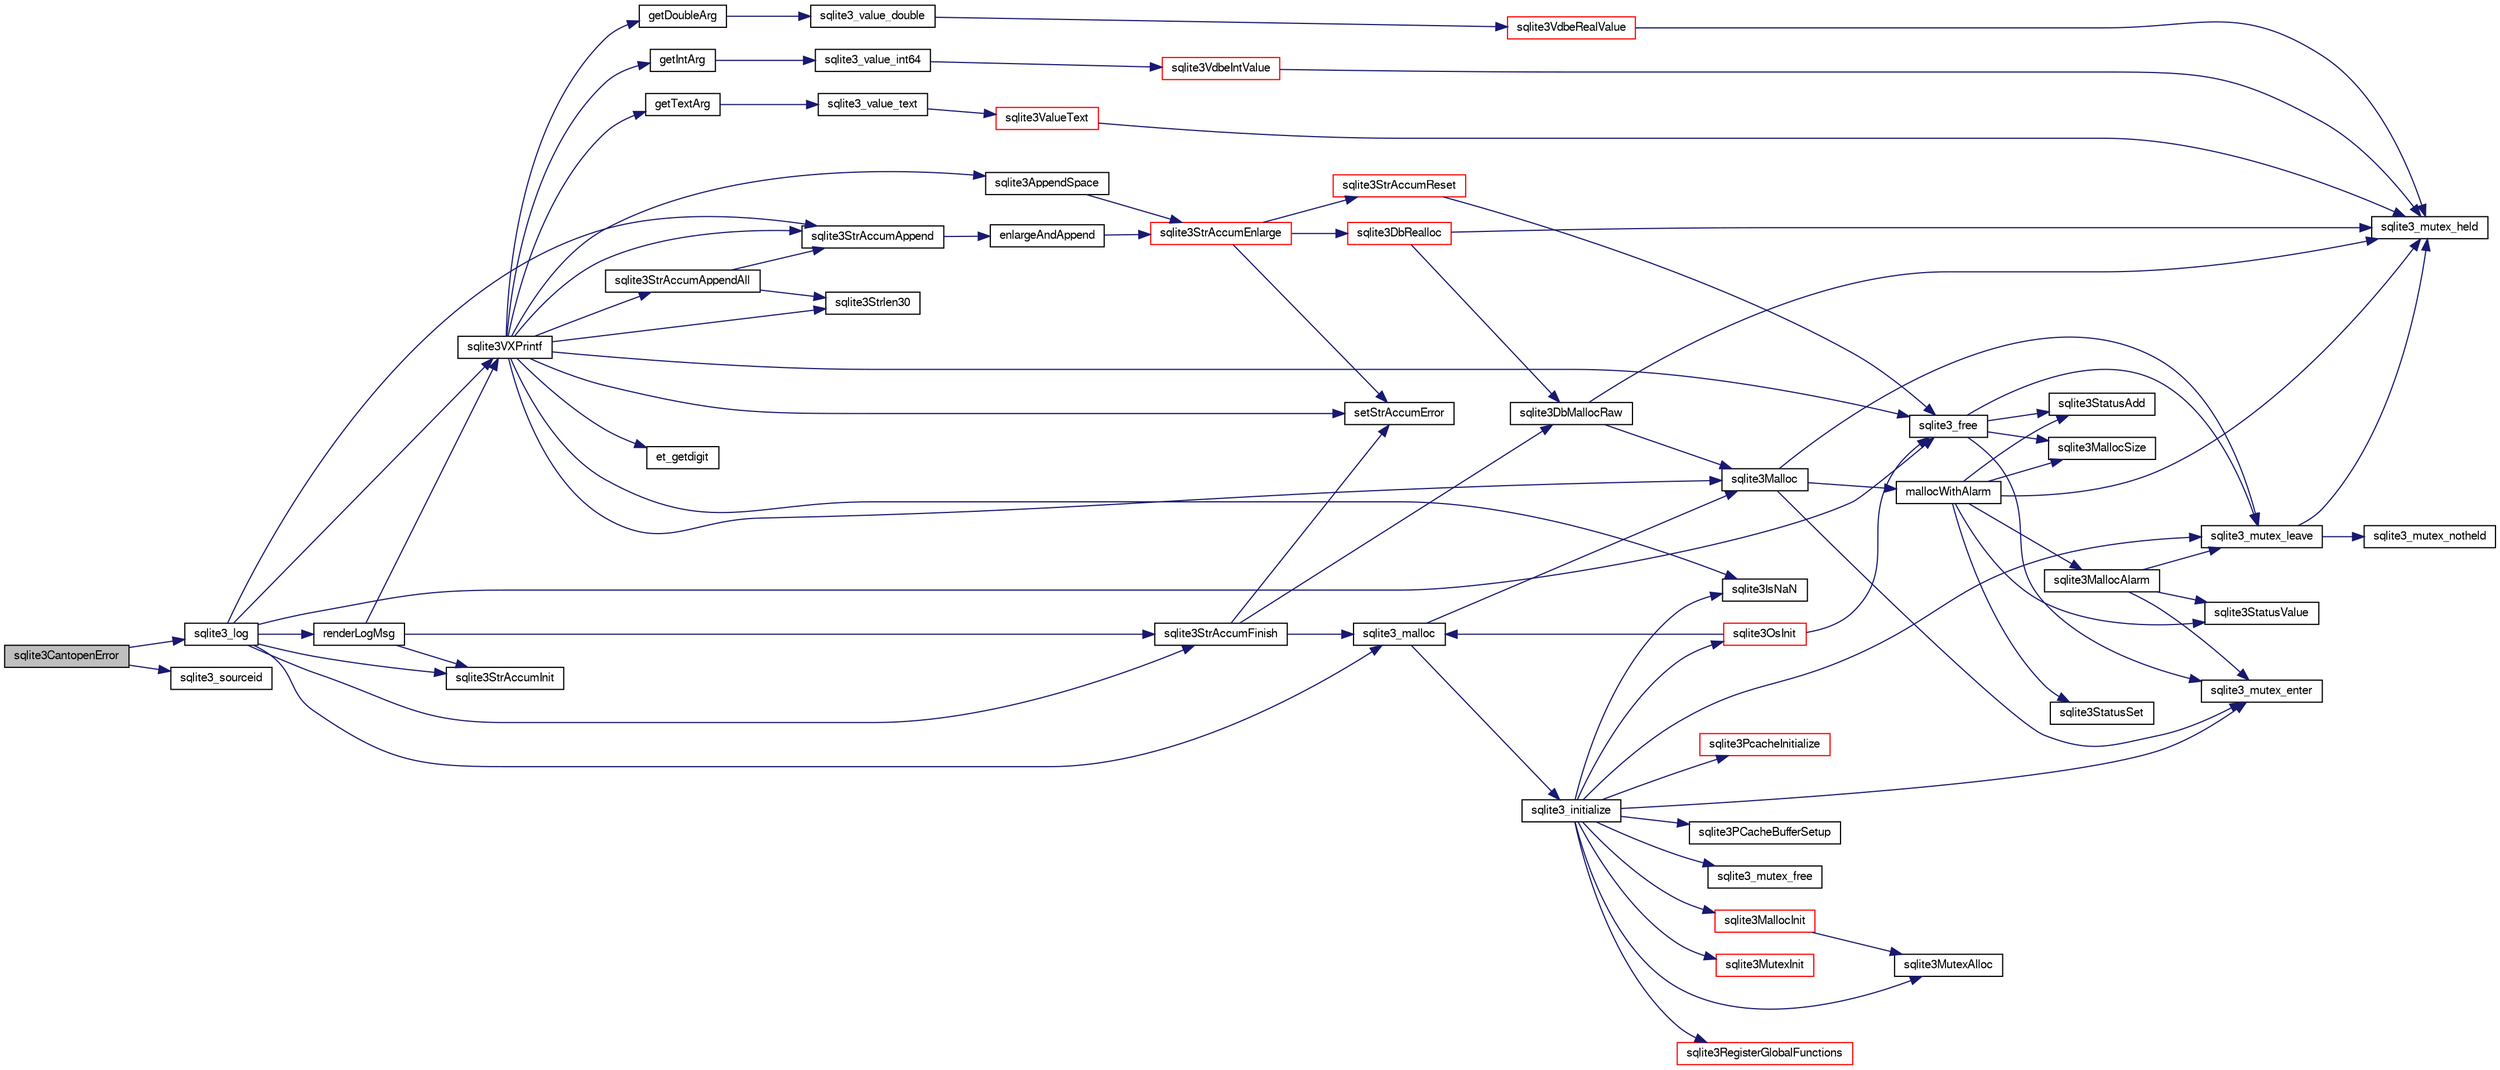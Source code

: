 digraph "sqlite3CantopenError"
{
  edge [fontname="FreeSans",fontsize="10",labelfontname="FreeSans",labelfontsize="10"];
  node [fontname="FreeSans",fontsize="10",shape=record];
  rankdir="LR";
  Node468577 [label="sqlite3CantopenError",height=0.2,width=0.4,color="black", fillcolor="grey75", style="filled", fontcolor="black"];
  Node468577 -> Node468578 [color="midnightblue",fontsize="10",style="solid",fontname="FreeSans"];
  Node468578 [label="sqlite3_log",height=0.2,width=0.4,color="black", fillcolor="white", style="filled",URL="$sqlite3_8c.html#a298c9699bf9c143662c6b1fec4b2dc3b"];
  Node468578 -> Node468579 [color="midnightblue",fontsize="10",style="solid",fontname="FreeSans"];
  Node468579 [label="renderLogMsg",height=0.2,width=0.4,color="black", fillcolor="white", style="filled",URL="$sqlite3_8c.html#a7a02b43ce0a27bb52085c7f446d115af"];
  Node468579 -> Node468580 [color="midnightblue",fontsize="10",style="solid",fontname="FreeSans"];
  Node468580 [label="sqlite3StrAccumInit",height=0.2,width=0.4,color="black", fillcolor="white", style="filled",URL="$sqlite3_8c.html#aabf95e113b9d54d519cd15a56215f560"];
  Node468579 -> Node468581 [color="midnightblue",fontsize="10",style="solid",fontname="FreeSans"];
  Node468581 [label="sqlite3VXPrintf",height=0.2,width=0.4,color="black", fillcolor="white", style="filled",URL="$sqlite3_8c.html#a63c25806c9bd4a2b76f9a0eb232c6bde"];
  Node468581 -> Node468582 [color="midnightblue",fontsize="10",style="solid",fontname="FreeSans"];
  Node468582 [label="sqlite3StrAccumAppend",height=0.2,width=0.4,color="black", fillcolor="white", style="filled",URL="$sqlite3_8c.html#a56664fa33def33c5a5245b623441d5e0"];
  Node468582 -> Node468583 [color="midnightblue",fontsize="10",style="solid",fontname="FreeSans"];
  Node468583 [label="enlargeAndAppend",height=0.2,width=0.4,color="black", fillcolor="white", style="filled",URL="$sqlite3_8c.html#a25b21e61dc0883d849890eaa8a18088a"];
  Node468583 -> Node468584 [color="midnightblue",fontsize="10",style="solid",fontname="FreeSans"];
  Node468584 [label="sqlite3StrAccumEnlarge",height=0.2,width=0.4,color="red", fillcolor="white", style="filled",URL="$sqlite3_8c.html#a38976500a97c69d65086eeccca82dd96"];
  Node468584 -> Node468585 [color="midnightblue",fontsize="10",style="solid",fontname="FreeSans"];
  Node468585 [label="setStrAccumError",height=0.2,width=0.4,color="black", fillcolor="white", style="filled",URL="$sqlite3_8c.html#a3dc479a1fc8ba1ab8edfe51f8a0b102c"];
  Node468584 -> Node468586 [color="midnightblue",fontsize="10",style="solid",fontname="FreeSans"];
  Node468586 [label="sqlite3StrAccumReset",height=0.2,width=0.4,color="red", fillcolor="white", style="filled",URL="$sqlite3_8c.html#ad7e70f4ec9d2fa3a63a371e2c7c555d8"];
  Node468586 -> Node468593 [color="midnightblue",fontsize="10",style="solid",fontname="FreeSans"];
  Node468593 [label="sqlite3_free",height=0.2,width=0.4,color="black", fillcolor="white", style="filled",URL="$sqlite3_8c.html#a6552349e36a8a691af5487999ab09519"];
  Node468593 -> Node468594 [color="midnightblue",fontsize="10",style="solid",fontname="FreeSans"];
  Node468594 [label="sqlite3_mutex_enter",height=0.2,width=0.4,color="black", fillcolor="white", style="filled",URL="$sqlite3_8c.html#a1c12cde690bd89f104de5cbad12a6bf5"];
  Node468593 -> Node468595 [color="midnightblue",fontsize="10",style="solid",fontname="FreeSans"];
  Node468595 [label="sqlite3StatusAdd",height=0.2,width=0.4,color="black", fillcolor="white", style="filled",URL="$sqlite3_8c.html#afa029f93586aeab4cc85360905dae9cd"];
  Node468593 -> Node468591 [color="midnightblue",fontsize="10",style="solid",fontname="FreeSans"];
  Node468591 [label="sqlite3MallocSize",height=0.2,width=0.4,color="black", fillcolor="white", style="filled",URL="$sqlite3_8c.html#acf5d2a5f35270bafb050bd2def576955"];
  Node468593 -> Node468596 [color="midnightblue",fontsize="10",style="solid",fontname="FreeSans"];
  Node468596 [label="sqlite3_mutex_leave",height=0.2,width=0.4,color="black", fillcolor="white", style="filled",URL="$sqlite3_8c.html#a5838d235601dbd3c1fa993555c6bcc93"];
  Node468596 -> Node468588 [color="midnightblue",fontsize="10",style="solid",fontname="FreeSans"];
  Node468588 [label="sqlite3_mutex_held",height=0.2,width=0.4,color="black", fillcolor="white", style="filled",URL="$sqlite3_8c.html#acf77da68932b6bc163c5e68547ecc3e7"];
  Node468596 -> Node468597 [color="midnightblue",fontsize="10",style="solid",fontname="FreeSans"];
  Node468597 [label="sqlite3_mutex_notheld",height=0.2,width=0.4,color="black", fillcolor="white", style="filled",URL="$sqlite3_8c.html#a83967c837c1c000d3b5adcfaa688f5dc"];
  Node468584 -> Node468598 [color="midnightblue",fontsize="10",style="solid",fontname="FreeSans"];
  Node468598 [label="sqlite3DbRealloc",height=0.2,width=0.4,color="red", fillcolor="white", style="filled",URL="$sqlite3_8c.html#ae028f4902a9d29bcaf310ff289ee87dc"];
  Node468598 -> Node468588 [color="midnightblue",fontsize="10",style="solid",fontname="FreeSans"];
  Node468598 -> Node468599 [color="midnightblue",fontsize="10",style="solid",fontname="FreeSans"];
  Node468599 [label="sqlite3DbMallocRaw",height=0.2,width=0.4,color="black", fillcolor="white", style="filled",URL="$sqlite3_8c.html#abbe8be0cf7175e11ddc3e2218fad924e"];
  Node468599 -> Node468588 [color="midnightblue",fontsize="10",style="solid",fontname="FreeSans"];
  Node468599 -> Node468600 [color="midnightblue",fontsize="10",style="solid",fontname="FreeSans"];
  Node468600 [label="sqlite3Malloc",height=0.2,width=0.4,color="black", fillcolor="white", style="filled",URL="$sqlite3_8c.html#a361a2eaa846b1885f123abe46f5d8b2b"];
  Node468600 -> Node468594 [color="midnightblue",fontsize="10",style="solid",fontname="FreeSans"];
  Node468600 -> Node468601 [color="midnightblue",fontsize="10",style="solid",fontname="FreeSans"];
  Node468601 [label="mallocWithAlarm",height=0.2,width=0.4,color="black", fillcolor="white", style="filled",URL="$sqlite3_8c.html#ab070d5cf8e48ec8a6a43cf025d48598b"];
  Node468601 -> Node468588 [color="midnightblue",fontsize="10",style="solid",fontname="FreeSans"];
  Node468601 -> Node468602 [color="midnightblue",fontsize="10",style="solid",fontname="FreeSans"];
  Node468602 [label="sqlite3StatusSet",height=0.2,width=0.4,color="black", fillcolor="white", style="filled",URL="$sqlite3_8c.html#afec7586c01fcb5ea17dc9d7725a589d9"];
  Node468601 -> Node468603 [color="midnightblue",fontsize="10",style="solid",fontname="FreeSans"];
  Node468603 [label="sqlite3StatusValue",height=0.2,width=0.4,color="black", fillcolor="white", style="filled",URL="$sqlite3_8c.html#a30b8ac296c6e200c1fa57708d52c6ef6"];
  Node468601 -> Node468604 [color="midnightblue",fontsize="10",style="solid",fontname="FreeSans"];
  Node468604 [label="sqlite3MallocAlarm",height=0.2,width=0.4,color="black", fillcolor="white", style="filled",URL="$sqlite3_8c.html#ada66988e8471d1198f3219c062377508"];
  Node468604 -> Node468603 [color="midnightblue",fontsize="10",style="solid",fontname="FreeSans"];
  Node468604 -> Node468596 [color="midnightblue",fontsize="10",style="solid",fontname="FreeSans"];
  Node468604 -> Node468594 [color="midnightblue",fontsize="10",style="solid",fontname="FreeSans"];
  Node468601 -> Node468591 [color="midnightblue",fontsize="10",style="solid",fontname="FreeSans"];
  Node468601 -> Node468595 [color="midnightblue",fontsize="10",style="solid",fontname="FreeSans"];
  Node468600 -> Node468596 [color="midnightblue",fontsize="10",style="solid",fontname="FreeSans"];
  Node468581 -> Node468854 [color="midnightblue",fontsize="10",style="solid",fontname="FreeSans"];
  Node468854 [label="getIntArg",height=0.2,width=0.4,color="black", fillcolor="white", style="filled",URL="$sqlite3_8c.html#abff258963dbd9205fb299851a64c67be"];
  Node468854 -> Node468738 [color="midnightblue",fontsize="10",style="solid",fontname="FreeSans"];
  Node468738 [label="sqlite3_value_int64",height=0.2,width=0.4,color="black", fillcolor="white", style="filled",URL="$sqlite3_8c.html#ab38d8627f4750672e72712df0b709e0d"];
  Node468738 -> Node468726 [color="midnightblue",fontsize="10",style="solid",fontname="FreeSans"];
  Node468726 [label="sqlite3VdbeIntValue",height=0.2,width=0.4,color="red", fillcolor="white", style="filled",URL="$sqlite3_8c.html#a3dc28e3bfdbecf81633c3697a3aacd45"];
  Node468726 -> Node468588 [color="midnightblue",fontsize="10",style="solid",fontname="FreeSans"];
  Node468581 -> Node468600 [color="midnightblue",fontsize="10",style="solid",fontname="FreeSans"];
  Node468581 -> Node468585 [color="midnightblue",fontsize="10",style="solid",fontname="FreeSans"];
  Node468581 -> Node468855 [color="midnightblue",fontsize="10",style="solid",fontname="FreeSans"];
  Node468855 [label="getDoubleArg",height=0.2,width=0.4,color="black", fillcolor="white", style="filled",URL="$sqlite3_8c.html#a1cf25120072c85bd261983b24c12c3d9"];
  Node468855 -> Node468742 [color="midnightblue",fontsize="10",style="solid",fontname="FreeSans"];
  Node468742 [label="sqlite3_value_double",height=0.2,width=0.4,color="black", fillcolor="white", style="filled",URL="$sqlite3_8c.html#a3e50c1a2dd484a8b6911c9d163816b88"];
  Node468742 -> Node468743 [color="midnightblue",fontsize="10",style="solid",fontname="FreeSans"];
  Node468743 [label="sqlite3VdbeRealValue",height=0.2,width=0.4,color="red", fillcolor="white", style="filled",URL="$sqlite3_8c.html#a5bf943a4f9a5516911b3bc610e3d64e0"];
  Node468743 -> Node468588 [color="midnightblue",fontsize="10",style="solid",fontname="FreeSans"];
  Node468581 -> Node468747 [color="midnightblue",fontsize="10",style="solid",fontname="FreeSans"];
  Node468747 [label="sqlite3IsNaN",height=0.2,width=0.4,color="black", fillcolor="white", style="filled",URL="$sqlite3_8c.html#aed4d78203877c3486765ccbc7feebb50"];
  Node468581 -> Node468663 [color="midnightblue",fontsize="10",style="solid",fontname="FreeSans"];
  Node468663 [label="sqlite3Strlen30",height=0.2,width=0.4,color="black", fillcolor="white", style="filled",URL="$sqlite3_8c.html#a3dcd80ba41f1a308193dee74857b62a7"];
  Node468581 -> Node468856 [color="midnightblue",fontsize="10",style="solid",fontname="FreeSans"];
  Node468856 [label="et_getdigit",height=0.2,width=0.4,color="black", fillcolor="white", style="filled",URL="$sqlite3_8c.html#a40c5a308749ad07cc2397a53e081bff0"];
  Node468581 -> Node468857 [color="midnightblue",fontsize="10",style="solid",fontname="FreeSans"];
  Node468857 [label="getTextArg",height=0.2,width=0.4,color="black", fillcolor="white", style="filled",URL="$sqlite3_8c.html#afbb41850423ef20071cefaab0431e04d"];
  Node468857 -> Node468669 [color="midnightblue",fontsize="10",style="solid",fontname="FreeSans"];
  Node468669 [label="sqlite3_value_text",height=0.2,width=0.4,color="black", fillcolor="white", style="filled",URL="$sqlite3_8c.html#aef2ace3239e6dd59c74110faa70f8171"];
  Node468669 -> Node468670 [color="midnightblue",fontsize="10",style="solid",fontname="FreeSans"];
  Node468670 [label="sqlite3ValueText",height=0.2,width=0.4,color="red", fillcolor="white", style="filled",URL="$sqlite3_8c.html#ad567a94e52d1adf81f4857fdba00a59b"];
  Node468670 -> Node468588 [color="midnightblue",fontsize="10",style="solid",fontname="FreeSans"];
  Node468581 -> Node468858 [color="midnightblue",fontsize="10",style="solid",fontname="FreeSans"];
  Node468858 [label="sqlite3StrAccumAppendAll",height=0.2,width=0.4,color="black", fillcolor="white", style="filled",URL="$sqlite3_8c.html#acaf8f3e4f99a3c3a4a77e9c987547289"];
  Node468858 -> Node468582 [color="midnightblue",fontsize="10",style="solid",fontname="FreeSans"];
  Node468858 -> Node468663 [color="midnightblue",fontsize="10",style="solid",fontname="FreeSans"];
  Node468581 -> Node468859 [color="midnightblue",fontsize="10",style="solid",fontname="FreeSans"];
  Node468859 [label="sqlite3AppendSpace",height=0.2,width=0.4,color="black", fillcolor="white", style="filled",URL="$sqlite3_8c.html#aefd38a5afc0020d4a93855c3ee7c63a8"];
  Node468859 -> Node468584 [color="midnightblue",fontsize="10",style="solid",fontname="FreeSans"];
  Node468581 -> Node468593 [color="midnightblue",fontsize="10",style="solid",fontname="FreeSans"];
  Node468579 -> Node468690 [color="midnightblue",fontsize="10",style="solid",fontname="FreeSans"];
  Node468690 [label="sqlite3StrAccumFinish",height=0.2,width=0.4,color="black", fillcolor="white", style="filled",URL="$sqlite3_8c.html#adb7f26b10ac1b847db6f000ef4c2e2ba"];
  Node468690 -> Node468599 [color="midnightblue",fontsize="10",style="solid",fontname="FreeSans"];
  Node468690 -> Node468665 [color="midnightblue",fontsize="10",style="solid",fontname="FreeSans"];
  Node468665 [label="sqlite3_malloc",height=0.2,width=0.4,color="black", fillcolor="white", style="filled",URL="$sqlite3_8c.html#ac79dba55fc32b6a840cf5a9769bce7cd"];
  Node468665 -> Node468606 [color="midnightblue",fontsize="10",style="solid",fontname="FreeSans"];
  Node468606 [label="sqlite3_initialize",height=0.2,width=0.4,color="black", fillcolor="white", style="filled",URL="$sqlite3_8c.html#ab0c0ee2d5d4cf8b28e9572296a8861df"];
  Node468606 -> Node468607 [color="midnightblue",fontsize="10",style="solid",fontname="FreeSans"];
  Node468607 [label="sqlite3MutexInit",height=0.2,width=0.4,color="red", fillcolor="white", style="filled",URL="$sqlite3_8c.html#a7906afcdd1cdb3d0007eb932398a1158"];
  Node468606 -> Node468625 [color="midnightblue",fontsize="10",style="solid",fontname="FreeSans"];
  Node468625 [label="sqlite3MutexAlloc",height=0.2,width=0.4,color="black", fillcolor="white", style="filled",URL="$sqlite3_8c.html#a0e3f432ee581f6876b590e7ad7e84e19"];
  Node468606 -> Node468594 [color="midnightblue",fontsize="10",style="solid",fontname="FreeSans"];
  Node468606 -> Node468626 [color="midnightblue",fontsize="10",style="solid",fontname="FreeSans"];
  Node468626 [label="sqlite3MallocInit",height=0.2,width=0.4,color="red", fillcolor="white", style="filled",URL="$sqlite3_8c.html#a9e06f9e7cad0d83ce80ab493c9533552"];
  Node468626 -> Node468625 [color="midnightblue",fontsize="10",style="solid",fontname="FreeSans"];
  Node468606 -> Node468596 [color="midnightblue",fontsize="10",style="solid",fontname="FreeSans"];
  Node468606 -> Node468666 [color="midnightblue",fontsize="10",style="solid",fontname="FreeSans"];
  Node468666 [label="sqlite3RegisterGlobalFunctions",height=0.2,width=0.4,color="red", fillcolor="white", style="filled",URL="$sqlite3_8c.html#a9f75bd111010f29e1b8d74344473c4ec"];
  Node468606 -> Node468847 [color="midnightblue",fontsize="10",style="solid",fontname="FreeSans"];
  Node468847 [label="sqlite3PcacheInitialize",height=0.2,width=0.4,color="red", fillcolor="white", style="filled",URL="$sqlite3_8c.html#a2902c61ddc88bea002c4d69fe4052b1f"];
  Node468606 -> Node468848 [color="midnightblue",fontsize="10",style="solid",fontname="FreeSans"];
  Node468848 [label="sqlite3OsInit",height=0.2,width=0.4,color="red", fillcolor="white", style="filled",URL="$sqlite3_8c.html#afeaa886fe1ca086a30fd278b1d069762"];
  Node468848 -> Node468665 [color="midnightblue",fontsize="10",style="solid",fontname="FreeSans"];
  Node468848 -> Node468593 [color="midnightblue",fontsize="10",style="solid",fontname="FreeSans"];
  Node468606 -> Node468852 [color="midnightblue",fontsize="10",style="solid",fontname="FreeSans"];
  Node468852 [label="sqlite3PCacheBufferSetup",height=0.2,width=0.4,color="black", fillcolor="white", style="filled",URL="$sqlite3_8c.html#ad18a1eebefdfbc4254f473f7b0101937"];
  Node468606 -> Node468853 [color="midnightblue",fontsize="10",style="solid",fontname="FreeSans"];
  Node468853 [label="sqlite3_mutex_free",height=0.2,width=0.4,color="black", fillcolor="white", style="filled",URL="$sqlite3_8c.html#a2db2e72e08f6873afa9c61b0ec726fec"];
  Node468606 -> Node468747 [color="midnightblue",fontsize="10",style="solid",fontname="FreeSans"];
  Node468665 -> Node468600 [color="midnightblue",fontsize="10",style="solid",fontname="FreeSans"];
  Node468690 -> Node468585 [color="midnightblue",fontsize="10",style="solid",fontname="FreeSans"];
  Node468578 -> Node468580 [color="midnightblue",fontsize="10",style="solid",fontname="FreeSans"];
  Node468578 -> Node468581 [color="midnightblue",fontsize="10",style="solid",fontname="FreeSans"];
  Node468578 -> Node468690 [color="midnightblue",fontsize="10",style="solid",fontname="FreeSans"];
  Node468578 -> Node468665 [color="midnightblue",fontsize="10",style="solid",fontname="FreeSans"];
  Node468578 -> Node468593 [color="midnightblue",fontsize="10",style="solid",fontname="FreeSans"];
  Node468578 -> Node468582 [color="midnightblue",fontsize="10",style="solid",fontname="FreeSans"];
  Node468577 -> Node468764 [color="midnightblue",fontsize="10",style="solid",fontname="FreeSans"];
  Node468764 [label="sqlite3_sourceid",height=0.2,width=0.4,color="black", fillcolor="white", style="filled",URL="$sqlite3_8c.html#a37228baccc0c0a1e2901babdb0b4d268"];
}
